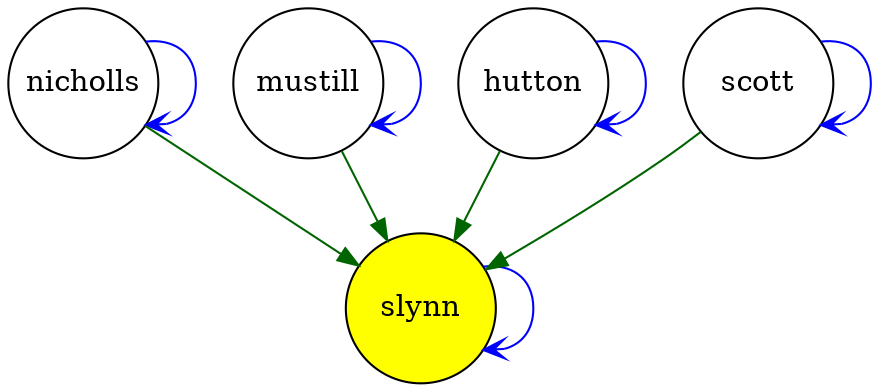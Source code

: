 digraph case34 { 
 K=0.6 
 "nicholls" -> { "slynn" } [color="darkgreen", arrowhead="normal", penwidth=1, href="#6"]; 
 "nicholls" -> { "nicholls" } [color="blue", arrowhead="vee", penwidth=1, href="#6"]; 
 "mustill" -> { "slynn" } [color="darkgreen", arrowhead="normal", penwidth=1, href="#12"]; 
 "mustill" -> { "mustill" } [color="blue", arrowhead="vee", penwidth=1, href="#12"]; 
 "slynn" -> { "slynn" } [color="blue", arrowhead="vee", penwidth=1, href="#318"]; 
 "hutton" -> { "slynn" } [color="darkgreen", arrowhead="normal", penwidth=1, href="#324"]; 
 "hutton" -> { "hutton" } [color="blue", arrowhead="vee", penwidth=1, href="#324"]; 
 "scott" -> { "slynn" } [color="darkgreen", arrowhead="normal", penwidth=1, href="#330"]; 
 "scott" -> { "scott" } [color="blue", arrowhead="vee", penwidth=1, href="#330"]; 
 "nicholls" [shape="circle", fixedsize="true", height=1, width=1, style="filled", fillcolor="white", href="#nicholls"]; 
 "mustill" [shape="circle", fixedsize="true", height=1, width=1, style="filled", fillcolor="white", href="#mustill"]; 
 "slynn" [shape="circle", fixedsize="true", height=1, width=1, style="filled", fillcolor="yellow", href="#slynn"]; 
 "hutton" [shape="circle", fixedsize="true", height=1, width=1, style="filled", fillcolor="white", href="#hutton"]; 
 "scott" [shape="circle", fixedsize="true", height=1, width=1, style="filled", fillcolor="white", href="#scott"]; 

}